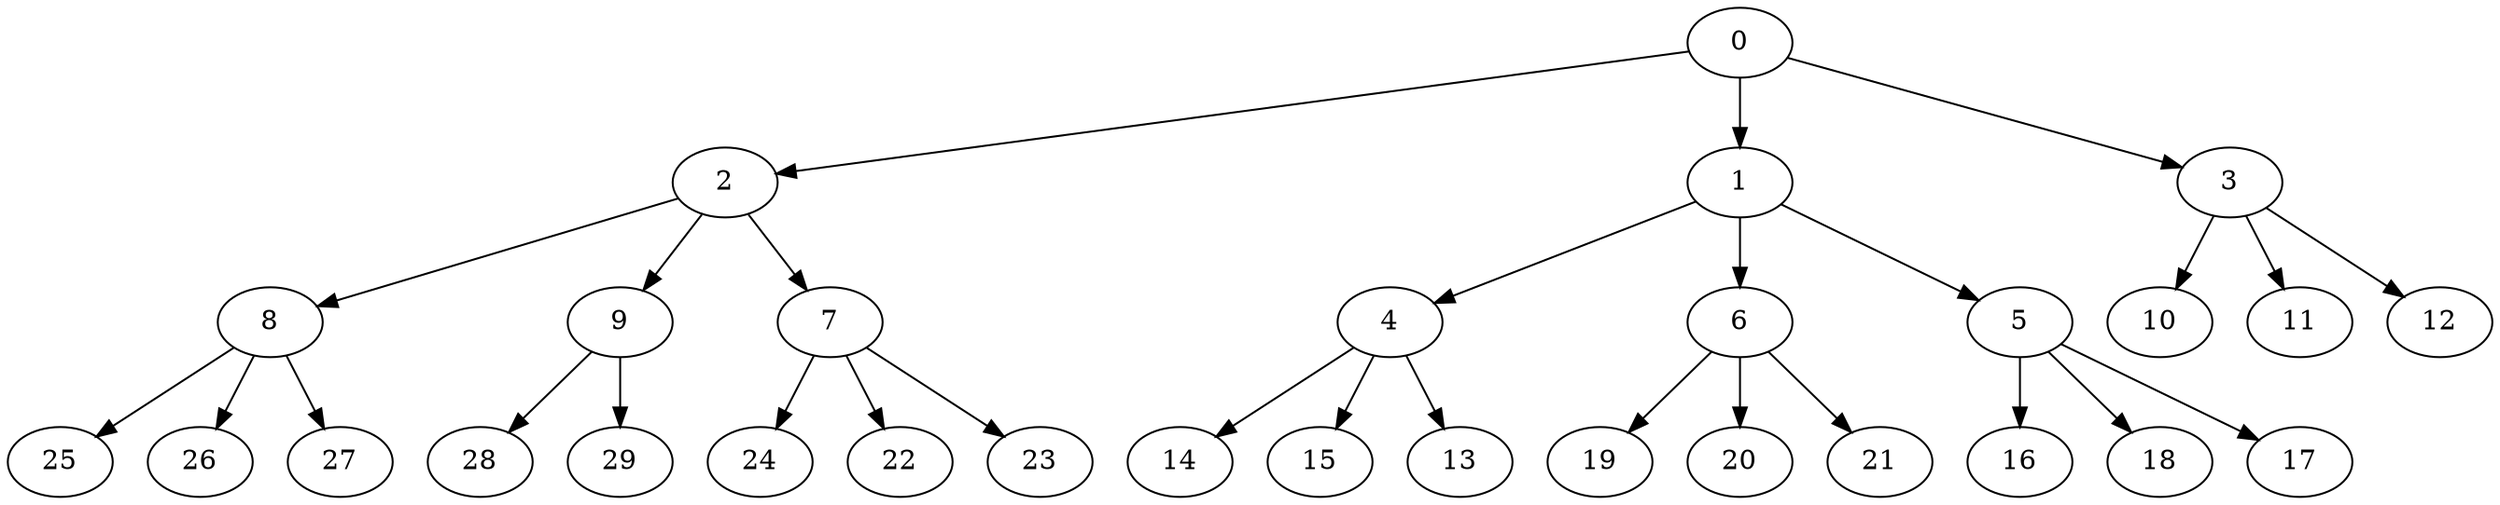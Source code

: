 digraph "OutTree-Balanced-MaxBf-3_Nodes_30_CCR_0.10_WeightType_Random#2" {
	graph ["Duplicate states"=0,
		GraphType=OutTree,
		"Max states in OPEN"=0,
		Modes="120000ms; topo-ordered tasks, ; Pruning: task equivalence, fixed order ready list, ; F-value: ; Optimisation: best schedule length (\
SL) optimisation on equal, ",
		NumberOfTasks=30,
		"Pruned using list schedule length"=53070153,
		"States removed from OPEN"=0,
		TargetSystem="Homogeneous-2",
		"Time to schedule (ms)"=27268,
		"Total idle time"=33,
		"Total schedule length"=898,
		"Total sequential time"=1763,
		"Total states created"=129796337
	];
	0	["Finish time"=27,
		Processor=0,
		"Start time"=0,
		Weight=27];
	2	["Finish time"=67,
		Processor=1,
		"Start time"=32,
		Weight=35];
	0 -> 2	[Weight=5];
	1	["Finish time"=330,
		Processor=0,
		"Start time"=303,
		Weight=27];
	0 -> 1	[Weight=8];
	3	["Finish time"=107,
		Processor=0,
		"Start time"=27,
		Weight=80];
	0 -> 3	[Weight=5];
	8	["Finish time"=730,
		Processor=1,
		"Start time"=642,
		Weight=88];
	2 -> 8	[Weight=8];
	9	["Finish time"=226,
		Processor=1,
		"Start time"=182,
		Weight=44];
	2 -> 9	[Weight=5];
	7	["Finish time"=102,
		Processor=1,
		"Start time"=67,
		Weight=35];
	2 -> 7	[Weight=10];
	4	["Finish time"=401,
		Processor=0,
		"Start time"=330,
		Weight=71];
	1 -> 4	[Weight=6];
	6	["Finish time"=554,
		Processor=1,
		"Start time"=510,
		Weight=44];
	1 -> 6	[Weight=5];
	5	["Finish time"=439,
		Processor=1,
		"Start time"=386,
		Weight=53];
	1 -> 5	[Weight=10];
	25	["Finish time"=810,
		Processor=1,
		"Start time"=730,
		Weight=80];
	8 -> 25	[Weight=3];
	26	["Finish time"=898,
		Processor=0,
		"Start time"=827,
		Weight=71];
	8 -> 26	[Weight=9];
	27	["Finish time"=827,
		Processor=0,
		"Start time"=765,
		Weight=62];
	8 -> 27	[Weight=7];
	10	["Finish time"=303,
		Processor=0,
		"Start time"=241,
		Weight=62];
	3 -> 10	[Weight=2];
	11	["Finish time"=188,
		Processor=0,
		"Start time"=161,
		Weight=27];
	3 -> 11	[Weight=6];
	12	["Finish time"=134,
		Processor=0,
		"Start time"=107,
		Weight=27];
	3 -> 12	[Weight=8];
	14	["Finish time"=694,
		Processor=0,
		"Start time"=632,
		Weight=62];
	4 -> 14	[Weight=7];
	15	["Finish time"=570,
		Processor=0,
		"Start time"=508,
		Weight=62];
	4 -> 15	[Weight=8];
	13	["Finish time"=445,
		Processor=0,
		"Start time"=401,
		Weight=44];
	4 -> 13	[Weight=3];
	19	["Finish time"=898,
		Processor=1,
		"Start time"=810,
		Weight=88];
	6 -> 19	[Weight=5];
	20	["Finish time"=642,
		Processor=1,
		"Start time"=554,
		Weight=88];
	6 -> 20	[Weight=2];
	21	["Finish time"=632,
		Processor=0,
		"Start time"=570,
		Weight=62];
	6 -> 21	[Weight=5];
	16	["Finish time"=510,
		Processor=1,
		"Start time"=439,
		Weight=71];
	5 -> 16	[Weight=8];
	18	["Finish time"=765,
		Processor=0,
		"Start time"=694,
		Weight=71];
	5 -> 18	[Weight=7];
	17	["Finish time"=508,
		Processor=0,
		"Start time"=446,
		Weight=62];
	5 -> 17	[Weight=7];
	28	["Finish time"=386,
		Processor=1,
		"Start time"=306,
		Weight=80];
	9 -> 28	[Weight=7];
	29	["Finish time"=306,
		Processor=1,
		"Start time"=226,
		Weight=80];
	9 -> 29	[Weight=4];
	24	["Finish time"=182,
		Processor=1,
		"Start time"=102,
		Weight=80];
	7 -> 24	[Weight=4];
	22	["Finish time"=241,
		Processor=0,
		"Start time"=188,
		Weight=53];
	7 -> 22	[Weight=3];
	23	["Finish time"=161,
		Processor=0,
		"Start time"=134,
		Weight=27];
	7 -> 23	[Weight=9];
}
